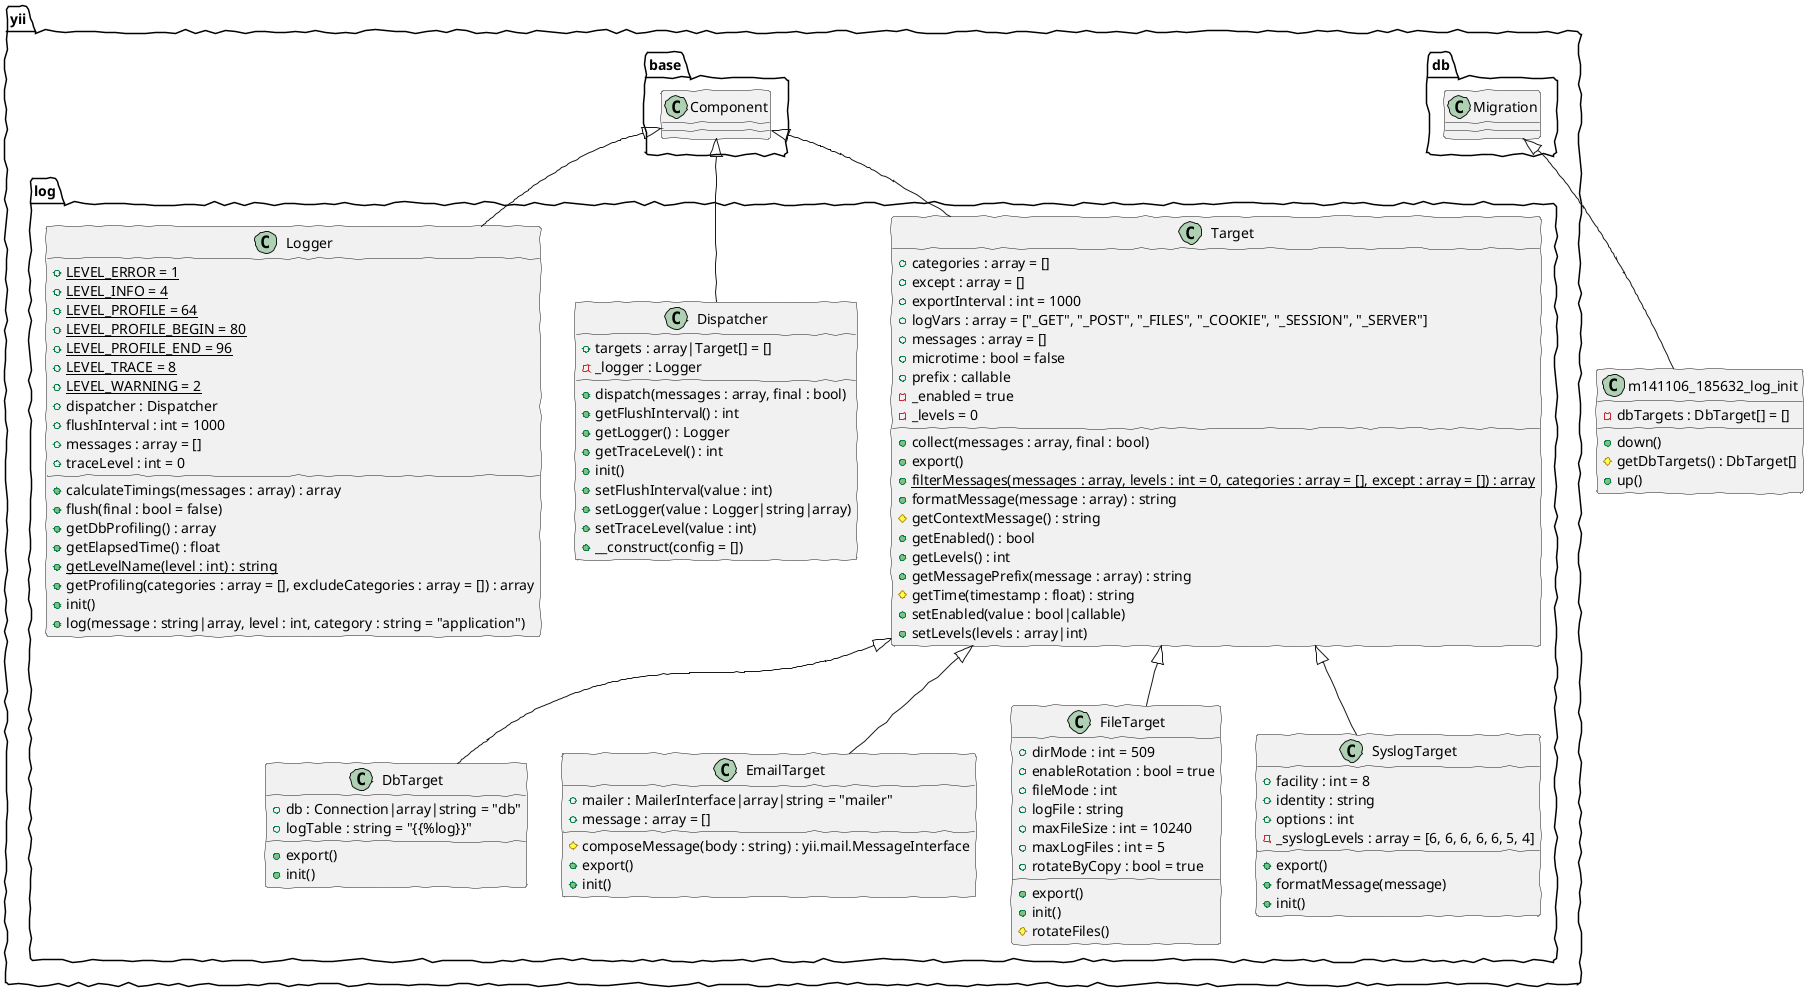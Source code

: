 @startuml
skinparam handwritten true
class yii.log.DbTarget {
    +db : Connection|array|string = "db"
    +logTable : string = "{{%log}}"
    +export()
    +init()
}
class yii.log.DbTarget extends yii.log.Target
class yii.log.Dispatcher {
    +targets : array|Target[] = []
    -_logger : Logger
    +dispatch(messages : array, final : bool)
    +getFlushInterval() : int
    +getLogger() : Logger
    +getTraceLevel() : int
    +init()
    +setFlushInterval(value : int)
    +setLogger(value : Logger|string|array)
    +setTraceLevel(value : int)
    +__construct(config = [])
}
class yii.log.Dispatcher extends yii.base.Component
class yii.log.EmailTarget {
    +mailer : MailerInterface|array|string = "mailer"
    +message : array = []
    #composeMessage(body : string) : yii.mail.MessageInterface
    +export()
    +init()
}
class yii.log.EmailTarget extends yii.log.Target
class yii.log.FileTarget {
    +dirMode : int = 509
    +enableRotation : bool = true
    +fileMode : int
    +logFile : string
    +maxFileSize : int = 10240
    +maxLogFiles : int = 5
    +rotateByCopy : bool = true
    +export()
    +init()
    #rotateFiles()
}
class yii.log.FileTarget extends yii.log.Target
class yii.log.Logger {
    +{static}LEVEL_ERROR = 1
    +{static}LEVEL_INFO = 4
    +{static}LEVEL_PROFILE = 64
    +{static}LEVEL_PROFILE_BEGIN = 80
    +{static}LEVEL_PROFILE_END = 96
    +{static}LEVEL_TRACE = 8
    +{static}LEVEL_WARNING = 2
    +dispatcher : Dispatcher
    +flushInterval : int = 1000
    +messages : array = []
    +traceLevel : int = 0
    +calculateTimings(messages : array) : array
    +flush(final : bool = false)
    +getDbProfiling() : array
    +getElapsedTime() : float
    +{static}getLevelName(level : int) : string
    +getProfiling(categories : array = [], excludeCategories : array = []) : array
    +init()
    +log(message : string|array, level : int, category : string = "application")
}
class yii.log.Logger extends yii.base.Component
class yii.log.SyslogTarget {
    +facility : int = 8
    +identity : string
    +options : int
    -_syslogLevels : array = [6, 6, 6, 6, 6, 5, 4]
    +export()
    +formatMessage(message)
    +init()
}
class yii.log.SyslogTarget extends yii.log.Target
abstract class yii.log.Target {
    +categories : array = []
    +except : array = []
    +exportInterval : int = 1000
    +logVars : array = ["_GET", "_POST", "_FILES", "_COOKIE", "_SESSION", "_SERVER"]
    +messages : array = []
    +microtime : bool = false
    +prefix : callable
    -_enabled = true
    -_levels = 0
    +collect(messages : array, final : bool)
    +export()
    +{static}filterMessages(messages : array, levels : int = 0, categories : array = [], except : array = []) : array
    +formatMessage(message : array) : string
    #getContextMessage() : string
    +getEnabled() : bool
    +getLevels() : int
    +getMessagePrefix(message : array) : string
    #getTime(timestamp : float) : string
    +setEnabled(value : bool|callable)
    +setLevels(levels : array|int)
}
class yii.log.Target extends yii.base.Component
class m141106_185632_log_init {
    -dbTargets : DbTarget[] = []
    +down()
    #getDbTargets() : DbTarget[]
    +up()
}
class m141106_185632_log_init extends yii.db.Migration
@enduml
